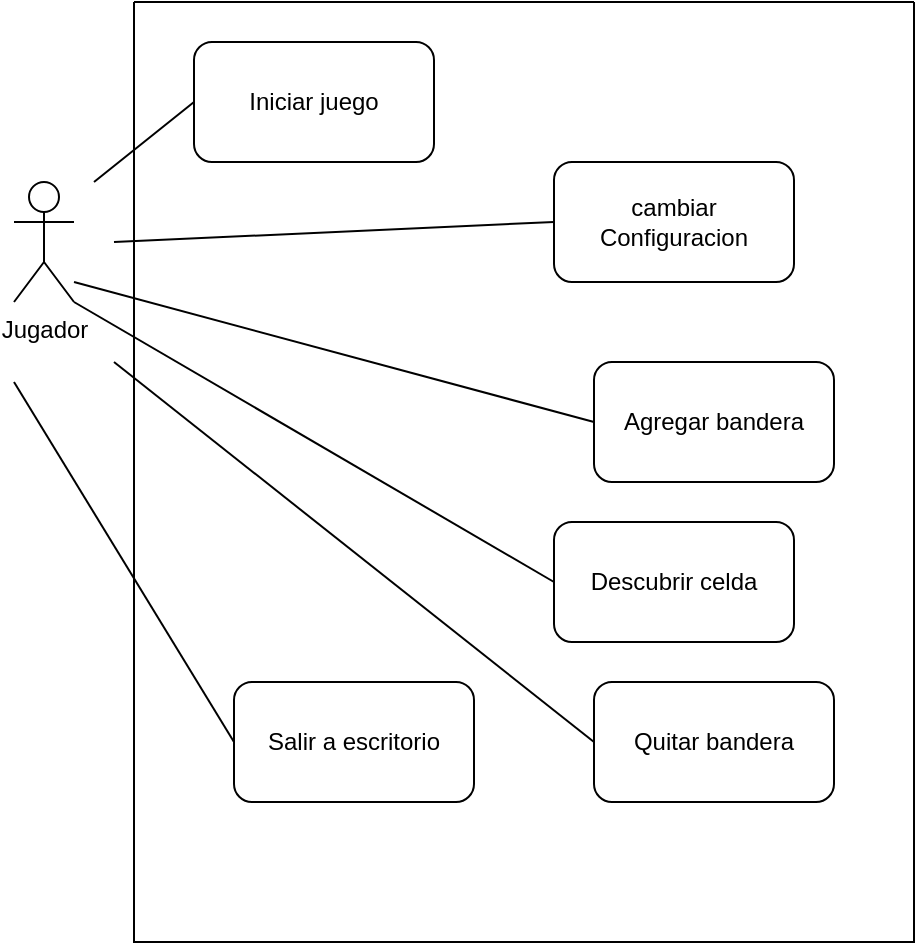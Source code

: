 <mxfile>
    <diagram id="_-d0TT9b8FTHFz-Q7kdy" name="Page-1">
        <mxGraphModel dx="1130" dy="517" grid="1" gridSize="10" guides="1" tooltips="1" connect="1" arrows="1" fold="1" page="1" pageScale="1" pageWidth="850" pageHeight="1100" math="0" shadow="0">
            <root>
                <mxCell id="0"/>
                <mxCell id="1" parent="0"/>
                <mxCell id="2" value="Jugador" style="shape=umlActor;verticalLabelPosition=bottom;verticalAlign=top;html=1;outlineConnect=0;" parent="1" vertex="1">
                    <mxGeometry x="100" y="100" width="30" height="60" as="geometry"/>
                </mxCell>
                <mxCell id="4" value="" style="swimlane;startSize=0;" parent="1" vertex="1">
                    <mxGeometry x="160" y="10" width="390" height="470" as="geometry"/>
                </mxCell>
                <mxCell id="13" value="Quitar bandera" style="rounded=1;whiteSpace=wrap;html=1;" parent="4" vertex="1">
                    <mxGeometry x="230" y="340" width="120" height="60" as="geometry"/>
                </mxCell>
                <mxCell id="16" value="" style="endArrow=none;html=1;entryX=0;entryY=0.5;entryDx=0;entryDy=0;" parent="4" target="13" edge="1">
                    <mxGeometry width="50" height="50" relative="1" as="geometry">
                        <mxPoint x="-10" y="180" as="sourcePoint"/>
                        <mxPoint x="-20" y="240" as="targetPoint"/>
                    </mxGeometry>
                </mxCell>
                <mxCell id="14" value="" style="endArrow=none;html=1;entryX=0;entryY=0.5;entryDx=0;entryDy=0;" parent="4" target="12" edge="1">
                    <mxGeometry width="50" height="50" relative="1" as="geometry">
                        <mxPoint x="-30" y="140" as="sourcePoint"/>
                        <mxPoint x="-40" y="280" as="targetPoint"/>
                    </mxGeometry>
                </mxCell>
                <mxCell id="15" value="Descubrir celda" style="rounded=1;whiteSpace=wrap;html=1;" parent="4" vertex="1">
                    <mxGeometry x="210" y="260" width="120" height="60" as="geometry"/>
                </mxCell>
                <mxCell id="30" value="Iniciar juego" style="rounded=1;whiteSpace=wrap;html=1;" parent="4" vertex="1">
                    <mxGeometry x="30" y="20" width="120" height="60" as="geometry"/>
                </mxCell>
                <mxCell id="32" value="Salir a escritorio" style="rounded=1;whiteSpace=wrap;html=1;" parent="4" vertex="1">
                    <mxGeometry x="50" y="340" width="120" height="60" as="geometry"/>
                </mxCell>
                <mxCell id="34" value="cambiar Configuracion" style="rounded=1;whiteSpace=wrap;html=1;" parent="4" vertex="1">
                    <mxGeometry x="210" y="80" width="120" height="60" as="geometry"/>
                </mxCell>
                <mxCell id="12" value="Agregar bandera" style="rounded=1;whiteSpace=wrap;html=1;" parent="4" vertex="1">
                    <mxGeometry x="230" y="180" width="120" height="60" as="geometry"/>
                </mxCell>
                <mxCell id="36" value="" style="endArrow=none;html=1;entryX=0;entryY=0.5;entryDx=0;entryDy=0;" parent="4" target="34" edge="1">
                    <mxGeometry width="50" height="50" relative="1" as="geometry">
                        <mxPoint x="-10" y="120" as="sourcePoint"/>
                        <mxPoint x="20" y="90" as="targetPoint"/>
                    </mxGeometry>
                </mxCell>
                <mxCell id="17" value="" style="endArrow=none;html=1;entryX=0;entryY=0.5;entryDx=0;entryDy=0;exitX=1;exitY=1;exitDx=0;exitDy=0;exitPerimeter=0;" parent="1" source="2" target="15" edge="1">
                    <mxGeometry width="50" height="50" relative="1" as="geometry">
                        <mxPoint x="350" y="240" as="sourcePoint"/>
                        <mxPoint x="450" y="340" as="targetPoint"/>
                    </mxGeometry>
                </mxCell>
                <mxCell id="31" value="" style="endArrow=none;html=1;exitX=0;exitY=0.5;exitDx=0;exitDy=0;" parent="1" source="30" edge="1">
                    <mxGeometry width="50" height="50" relative="1" as="geometry">
                        <mxPoint x="50" y="250" as="sourcePoint"/>
                        <mxPoint x="140" y="100" as="targetPoint"/>
                    </mxGeometry>
                </mxCell>
                <mxCell id="33" value="" style="endArrow=none;html=1;exitX=0;exitY=0.5;exitDx=0;exitDy=0;" parent="1" source="32" edge="1">
                    <mxGeometry width="50" height="50" relative="1" as="geometry">
                        <mxPoint x="50" y="250" as="sourcePoint"/>
                        <mxPoint x="100" y="200" as="targetPoint"/>
                    </mxGeometry>
                </mxCell>
            </root>
        </mxGraphModel>
    </diagram>
</mxfile>